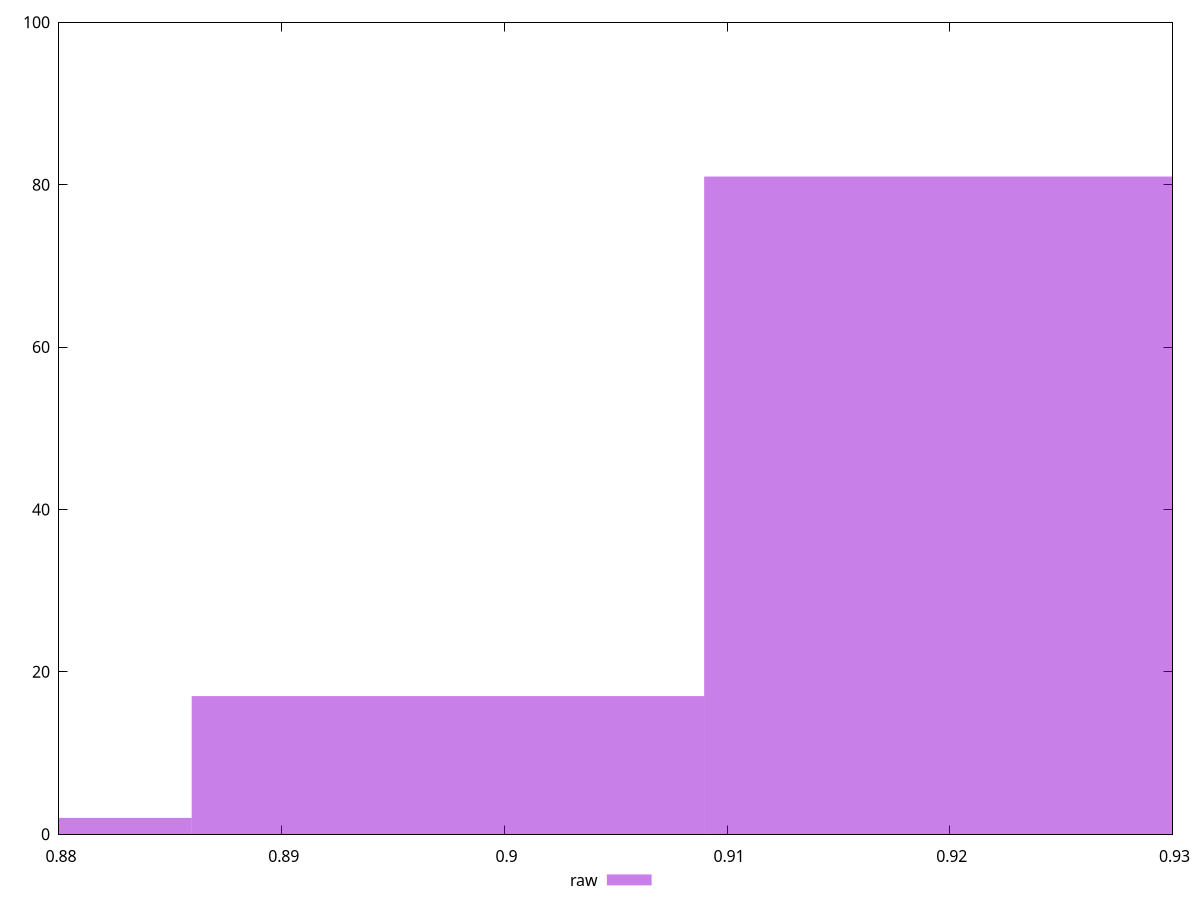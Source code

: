 reset

$raw <<EOF
0.920475123183533 81
0.8974632451039447 17
0.8744513670243563 2
EOF

set key outside below
set boxwidth 0.023011878079588325
set xrange [0.88:0.93]
set yrange [0:100]
set trange [0:100]
set style fill transparent solid 0.5 noborder
set terminal svg size 640, 490 enhanced background rgb 'white'
set output "report_00020_2021-02-19T21:17:38.612Z2/meta/score/samples/pages+cached+noadtech+nomedia+nocss/raw/histogram.svg"

plot $raw title "raw" with boxes

reset
